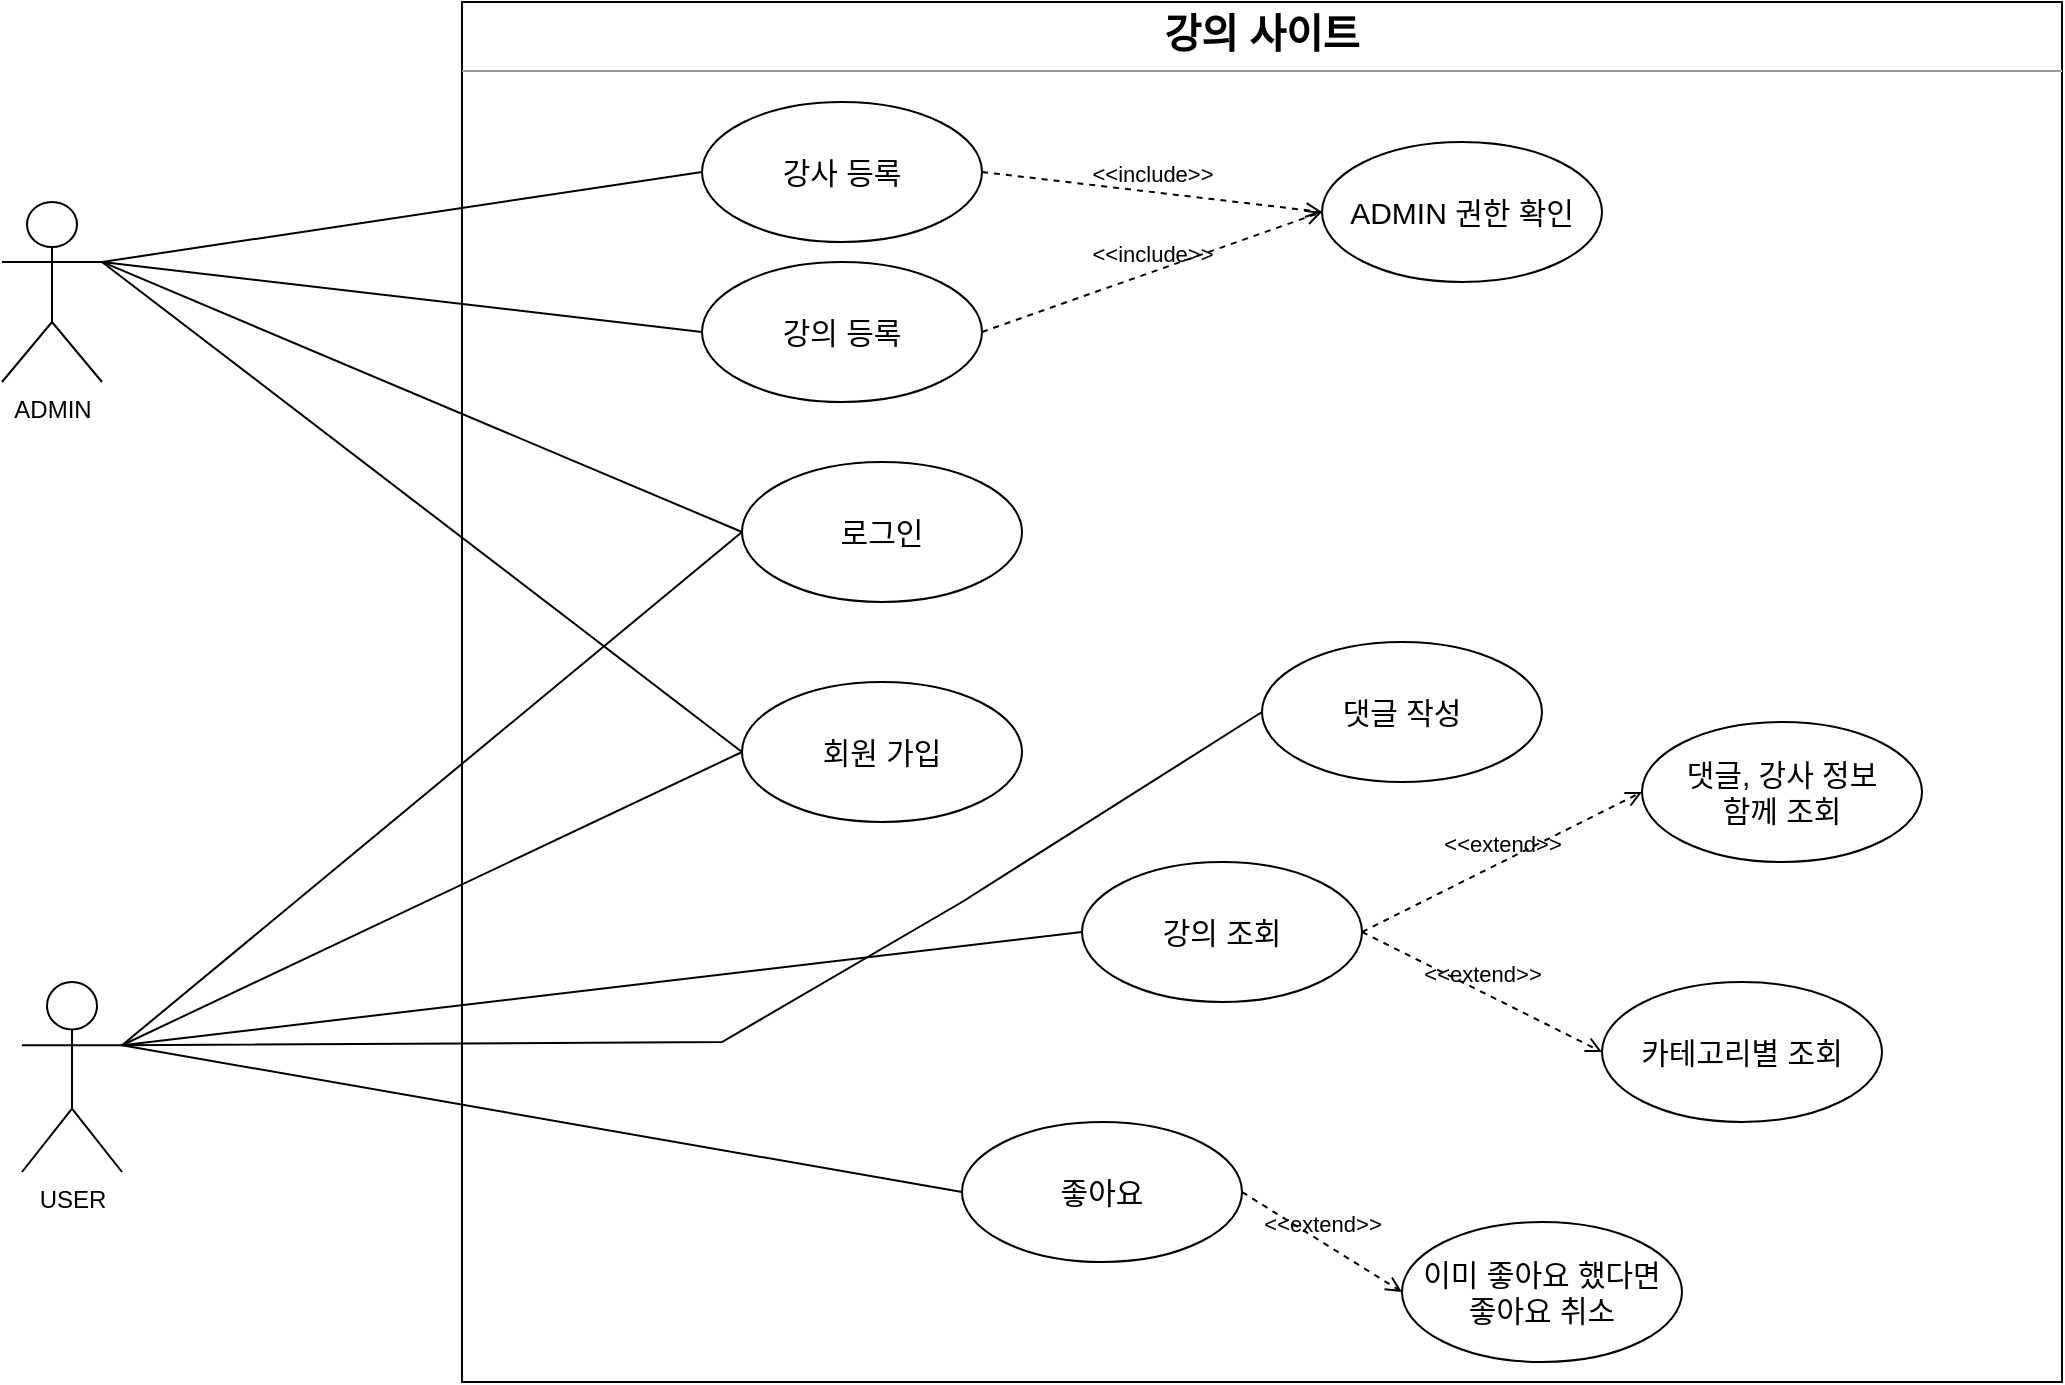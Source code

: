 <mxfile version="23.0.2" type="device">
  <diagram name="페이지-1" id="lnjqYc9-TD0KLXyh1D5n">
    <mxGraphModel dx="1238" dy="976" grid="1" gridSize="10" guides="1" tooltips="1" connect="1" arrows="1" fold="1" page="1" pageScale="1" pageWidth="1169" pageHeight="827" math="0" shadow="0">
      <root>
        <mxCell id="0" />
        <mxCell id="1" parent="0" />
        <mxCell id="sAggbgLhTvSgYfQhOpYx-1" value="&lt;p style=&quot;margin:0px;margin-top:4px;text-align:center;&quot;&gt;&lt;b&gt;&lt;font style=&quot;font-size: 20px;&quot;&gt;강의 사이트&lt;/font&gt;&lt;/b&gt;&lt;/p&gt;&lt;hr size=&quot;1&quot;&gt;&lt;div style=&quot;height:2px;&quot;&gt;&lt;/div&gt;" style="verticalAlign=top;align=left;overflow=fill;fontSize=12;fontFamily=Helvetica;html=1;whiteSpace=wrap;" vertex="1" parent="1">
          <mxGeometry x="290" y="60" width="800" height="690" as="geometry" />
        </mxCell>
        <mxCell id="sAggbgLhTvSgYfQhOpYx-2" value="ADMIN" style="shape=umlActor;verticalLabelPosition=bottom;verticalAlign=top;html=1;" vertex="1" parent="1">
          <mxGeometry x="60" y="160" width="50" height="90" as="geometry" />
        </mxCell>
        <mxCell id="sAggbgLhTvSgYfQhOpYx-3" value="USER" style="shape=umlActor;verticalLabelPosition=bottom;verticalAlign=top;html=1;" vertex="1" parent="1">
          <mxGeometry x="70" y="550" width="50" height="95" as="geometry" />
        </mxCell>
        <mxCell id="sAggbgLhTvSgYfQhOpYx-6" value="&lt;span style=&quot;font-size: 15px;&quot;&gt;ADMIN 권한 확인&lt;/span&gt;" style="ellipse;whiteSpace=wrap;html=1;" vertex="1" parent="1">
          <mxGeometry x="720" y="130" width="140" height="70" as="geometry" />
        </mxCell>
        <mxCell id="sAggbgLhTvSgYfQhOpYx-7" value="&lt;span style=&quot;font-size: 15px;&quot;&gt;강사 등록&lt;br&gt;&lt;/span&gt;" style="ellipse;whiteSpace=wrap;html=1;" vertex="1" parent="1">
          <mxGeometry x="410" y="110" width="140" height="70" as="geometry" />
        </mxCell>
        <mxCell id="sAggbgLhTvSgYfQhOpYx-8" value="&lt;span style=&quot;font-size: 15px;&quot;&gt;강의 등록&lt;/span&gt;" style="ellipse;whiteSpace=wrap;html=1;" vertex="1" parent="1">
          <mxGeometry x="410" y="190" width="140" height="70" as="geometry" />
        </mxCell>
        <mxCell id="sAggbgLhTvSgYfQhOpYx-9" value="&lt;span style=&quot;font-size: 15px;&quot;&gt;회원 가입&lt;/span&gt;" style="ellipse;whiteSpace=wrap;html=1;" vertex="1" parent="1">
          <mxGeometry x="430" y="400" width="140" height="70" as="geometry" />
        </mxCell>
        <mxCell id="sAggbgLhTvSgYfQhOpYx-10" value="&lt;span style=&quot;font-size: 15px;&quot;&gt;좋아요&lt;/span&gt;" style="ellipse;whiteSpace=wrap;html=1;" vertex="1" parent="1">
          <mxGeometry x="540" y="620" width="140" height="70" as="geometry" />
        </mxCell>
        <mxCell id="sAggbgLhTvSgYfQhOpYx-11" value="&lt;span style=&quot;font-size: 15px;&quot;&gt;댓글 작성&lt;/span&gt;" style="ellipse;whiteSpace=wrap;html=1;" vertex="1" parent="1">
          <mxGeometry x="690" y="380" width="140" height="70" as="geometry" />
        </mxCell>
        <mxCell id="sAggbgLhTvSgYfQhOpYx-12" value="&lt;span style=&quot;font-size: 15px;&quot;&gt;로그인&lt;/span&gt;" style="ellipse;whiteSpace=wrap;html=1;" vertex="1" parent="1">
          <mxGeometry x="430" y="290" width="140" height="70" as="geometry" />
        </mxCell>
        <mxCell id="sAggbgLhTvSgYfQhOpYx-13" value="" style="endArrow=none;html=1;rounded=0;entryX=1;entryY=0.333;entryDx=0;entryDy=0;entryPerimeter=0;exitX=0;exitY=0.5;exitDx=0;exitDy=0;" edge="1" parent="1" source="sAggbgLhTvSgYfQhOpYx-7" target="sAggbgLhTvSgYfQhOpYx-2">
          <mxGeometry width="50" height="50" relative="1" as="geometry">
            <mxPoint x="560" y="430" as="sourcePoint" />
            <mxPoint x="610" y="380" as="targetPoint" />
          </mxGeometry>
        </mxCell>
        <mxCell id="sAggbgLhTvSgYfQhOpYx-14" value="" style="endArrow=none;html=1;rounded=0;entryX=1;entryY=0.333;entryDx=0;entryDy=0;entryPerimeter=0;exitX=0;exitY=0.5;exitDx=0;exitDy=0;" edge="1" parent="1" source="sAggbgLhTvSgYfQhOpYx-8" target="sAggbgLhTvSgYfQhOpYx-2">
          <mxGeometry width="50" height="50" relative="1" as="geometry">
            <mxPoint x="400" y="175" as="sourcePoint" />
            <mxPoint x="120" y="200" as="targetPoint" />
          </mxGeometry>
        </mxCell>
        <mxCell id="sAggbgLhTvSgYfQhOpYx-15" value="&amp;lt;&amp;lt;include&amp;gt;&amp;gt;" style="html=1;verticalAlign=bottom;labelBackgroundColor=none;endArrow=open;endFill=0;dashed=1;rounded=0;exitX=1;exitY=0.5;exitDx=0;exitDy=0;entryX=0;entryY=0.5;entryDx=0;entryDy=0;" edge="1" parent="1" source="sAggbgLhTvSgYfQhOpYx-7" target="sAggbgLhTvSgYfQhOpYx-6">
          <mxGeometry width="160" relative="1" as="geometry">
            <mxPoint x="510" y="410" as="sourcePoint" />
            <mxPoint x="670" y="410" as="targetPoint" />
          </mxGeometry>
        </mxCell>
        <mxCell id="sAggbgLhTvSgYfQhOpYx-16" value="&amp;lt;&amp;lt;include&amp;gt;&amp;gt;" style="html=1;verticalAlign=bottom;labelBackgroundColor=none;endArrow=open;endFill=0;dashed=1;rounded=0;exitX=1;exitY=0.5;exitDx=0;exitDy=0;entryX=0;entryY=0.5;entryDx=0;entryDy=0;" edge="1" parent="1" source="sAggbgLhTvSgYfQhOpYx-8" target="sAggbgLhTvSgYfQhOpYx-6">
          <mxGeometry width="160" relative="1" as="geometry">
            <mxPoint x="540" y="175" as="sourcePoint" />
            <mxPoint x="710" y="205" as="targetPoint" />
          </mxGeometry>
        </mxCell>
        <mxCell id="sAggbgLhTvSgYfQhOpYx-17" value="" style="endArrow=none;html=1;rounded=0;entryX=1;entryY=0.333;entryDx=0;entryDy=0;entryPerimeter=0;exitX=0;exitY=0.5;exitDx=0;exitDy=0;" edge="1" parent="1" source="sAggbgLhTvSgYfQhOpYx-12" target="sAggbgLhTvSgYfQhOpYx-3">
          <mxGeometry width="50" height="50" relative="1" as="geometry">
            <mxPoint x="420" y="235" as="sourcePoint" />
            <mxPoint x="120" y="200" as="targetPoint" />
          </mxGeometry>
        </mxCell>
        <mxCell id="sAggbgLhTvSgYfQhOpYx-18" value="" style="endArrow=none;html=1;rounded=0;entryX=1;entryY=0.333;entryDx=0;entryDy=0;entryPerimeter=0;exitX=0;exitY=0.5;exitDx=0;exitDy=0;" edge="1" parent="1" source="sAggbgLhTvSgYfQhOpYx-9" target="sAggbgLhTvSgYfQhOpYx-3">
          <mxGeometry width="50" height="50" relative="1" as="geometry">
            <mxPoint x="440" y="375" as="sourcePoint" />
            <mxPoint x="130" y="592" as="targetPoint" />
          </mxGeometry>
        </mxCell>
        <mxCell id="sAggbgLhTvSgYfQhOpYx-19" value="" style="endArrow=none;html=1;rounded=0;entryX=0;entryY=0.5;entryDx=0;entryDy=0;exitX=1;exitY=0.333;exitDx=0;exitDy=0;exitPerimeter=0;" edge="1" parent="1" source="sAggbgLhTvSgYfQhOpYx-2" target="sAggbgLhTvSgYfQhOpYx-12">
          <mxGeometry width="50" height="50" relative="1" as="geometry">
            <mxPoint x="430" y="385" as="sourcePoint" />
            <mxPoint x="130" y="592" as="targetPoint" />
          </mxGeometry>
        </mxCell>
        <mxCell id="sAggbgLhTvSgYfQhOpYx-20" value="" style="endArrow=none;html=1;rounded=0;entryX=0;entryY=0.5;entryDx=0;entryDy=0;exitX=1;exitY=0.333;exitDx=0;exitDy=0;exitPerimeter=0;" edge="1" parent="1" source="sAggbgLhTvSgYfQhOpYx-2" target="sAggbgLhTvSgYfQhOpYx-9">
          <mxGeometry width="50" height="50" relative="1" as="geometry">
            <mxPoint x="120" y="200" as="sourcePoint" />
            <mxPoint x="430" y="385" as="targetPoint" />
          </mxGeometry>
        </mxCell>
        <mxCell id="sAggbgLhTvSgYfQhOpYx-22" value="" style="endArrow=none;html=1;rounded=0;entryX=0;entryY=0.5;entryDx=0;entryDy=0;exitX=1;exitY=0.333;exitDx=0;exitDy=0;exitPerimeter=0;" edge="1" parent="1" source="sAggbgLhTvSgYfQhOpYx-3" target="sAggbgLhTvSgYfQhOpYx-11">
          <mxGeometry width="50" height="50" relative="1" as="geometry">
            <mxPoint x="120" y="200" as="sourcePoint" />
            <mxPoint x="650" y="435" as="targetPoint" />
            <Array as="points">
              <mxPoint x="420" y="580" />
              <mxPoint x="540" y="510" />
            </Array>
          </mxGeometry>
        </mxCell>
        <mxCell id="sAggbgLhTvSgYfQhOpYx-23" value="&lt;span style=&quot;font-size: 15px;&quot;&gt;강의 조회&lt;/span&gt;" style="ellipse;whiteSpace=wrap;html=1;" vertex="1" parent="1">
          <mxGeometry x="600" y="490" width="140" height="70" as="geometry" />
        </mxCell>
        <mxCell id="sAggbgLhTvSgYfQhOpYx-24" value="&amp;lt;&amp;lt;extend&amp;gt;&amp;gt;" style="html=1;verticalAlign=bottom;labelBackgroundColor=none;endArrow=open;endFill=0;dashed=1;rounded=0;exitX=1;exitY=0.5;exitDx=0;exitDy=0;entryX=0;entryY=0.5;entryDx=0;entryDy=0;" edge="1" parent="1" source="sAggbgLhTvSgYfQhOpYx-10" target="sAggbgLhTvSgYfQhOpYx-25">
          <mxGeometry width="160" relative="1" as="geometry">
            <mxPoint x="760" y="574.44" as="sourcePoint" />
            <mxPoint x="920" y="574.44" as="targetPoint" />
          </mxGeometry>
        </mxCell>
        <mxCell id="sAggbgLhTvSgYfQhOpYx-25" value="&lt;span style=&quot;font-size: 15px;&quot;&gt;이미 좋아요 했다면&lt;br&gt;좋아요 취소&lt;br&gt;&lt;/span&gt;" style="ellipse;whiteSpace=wrap;html=1;" vertex="1" parent="1">
          <mxGeometry x="760" y="670" width="140" height="70" as="geometry" />
        </mxCell>
        <mxCell id="sAggbgLhTvSgYfQhOpYx-26" value="" style="endArrow=none;html=1;rounded=0;entryX=1;entryY=0.333;entryDx=0;entryDy=0;entryPerimeter=0;exitX=0;exitY=0.5;exitDx=0;exitDy=0;" edge="1" parent="1" source="sAggbgLhTvSgYfQhOpYx-10" target="sAggbgLhTvSgYfQhOpYx-3">
          <mxGeometry width="50" height="50" relative="1" as="geometry">
            <mxPoint x="430" y="459" as="sourcePoint" />
            <mxPoint x="130" y="592" as="targetPoint" />
          </mxGeometry>
        </mxCell>
        <mxCell id="sAggbgLhTvSgYfQhOpYx-28" value="" style="endArrow=none;html=1;rounded=0;entryX=1;entryY=0.333;entryDx=0;entryDy=0;entryPerimeter=0;exitX=0;exitY=0.5;exitDx=0;exitDy=0;" edge="1" parent="1" source="sAggbgLhTvSgYfQhOpYx-23" target="sAggbgLhTvSgYfQhOpYx-3">
          <mxGeometry width="50" height="50" relative="1" as="geometry">
            <mxPoint x="550" y="665" as="sourcePoint" />
            <mxPoint x="130" y="592" as="targetPoint" />
          </mxGeometry>
        </mxCell>
        <mxCell id="sAggbgLhTvSgYfQhOpYx-29" value="&amp;lt;&amp;lt;extend&amp;gt;&amp;gt;" style="html=1;verticalAlign=bottom;labelBackgroundColor=none;endArrow=open;endFill=0;dashed=1;rounded=0;exitX=1;exitY=0.5;exitDx=0;exitDy=0;entryX=0;entryY=0.5;entryDx=0;entryDy=0;" edge="1" parent="1" source="sAggbgLhTvSgYfQhOpYx-23" target="sAggbgLhTvSgYfQhOpYx-30">
          <mxGeometry width="160" relative="1" as="geometry">
            <mxPoint x="800" y="500" as="sourcePoint" />
            <mxPoint x="870" y="510" as="targetPoint" />
          </mxGeometry>
        </mxCell>
        <mxCell id="sAggbgLhTvSgYfQhOpYx-30" value="&lt;span style=&quot;font-size: 15px;&quot;&gt;댓글, 강사 정보&lt;br&gt;함께 조회&lt;br&gt;&lt;/span&gt;" style="ellipse;whiteSpace=wrap;html=1;" vertex="1" parent="1">
          <mxGeometry x="880" y="420" width="140" height="70" as="geometry" />
        </mxCell>
        <mxCell id="sAggbgLhTvSgYfQhOpYx-31" value="&lt;span style=&quot;font-size: 15px;&quot;&gt;카테고리별 조회&lt;br&gt;&lt;/span&gt;" style="ellipse;whiteSpace=wrap;html=1;" vertex="1" parent="1">
          <mxGeometry x="860" y="550" width="140" height="70" as="geometry" />
        </mxCell>
        <mxCell id="sAggbgLhTvSgYfQhOpYx-32" value="&amp;lt;&amp;lt;extend&amp;gt;&amp;gt;" style="html=1;verticalAlign=bottom;labelBackgroundColor=none;endArrow=open;endFill=0;dashed=1;rounded=0;exitX=1;exitY=0.5;exitDx=0;exitDy=0;entryX=0;entryY=0.5;entryDx=0;entryDy=0;" edge="1" parent="1" source="sAggbgLhTvSgYfQhOpYx-23" target="sAggbgLhTvSgYfQhOpYx-31">
          <mxGeometry width="160" relative="1" as="geometry">
            <mxPoint x="750" y="535" as="sourcePoint" />
            <mxPoint x="890" y="465" as="targetPoint" />
          </mxGeometry>
        </mxCell>
      </root>
    </mxGraphModel>
  </diagram>
</mxfile>
